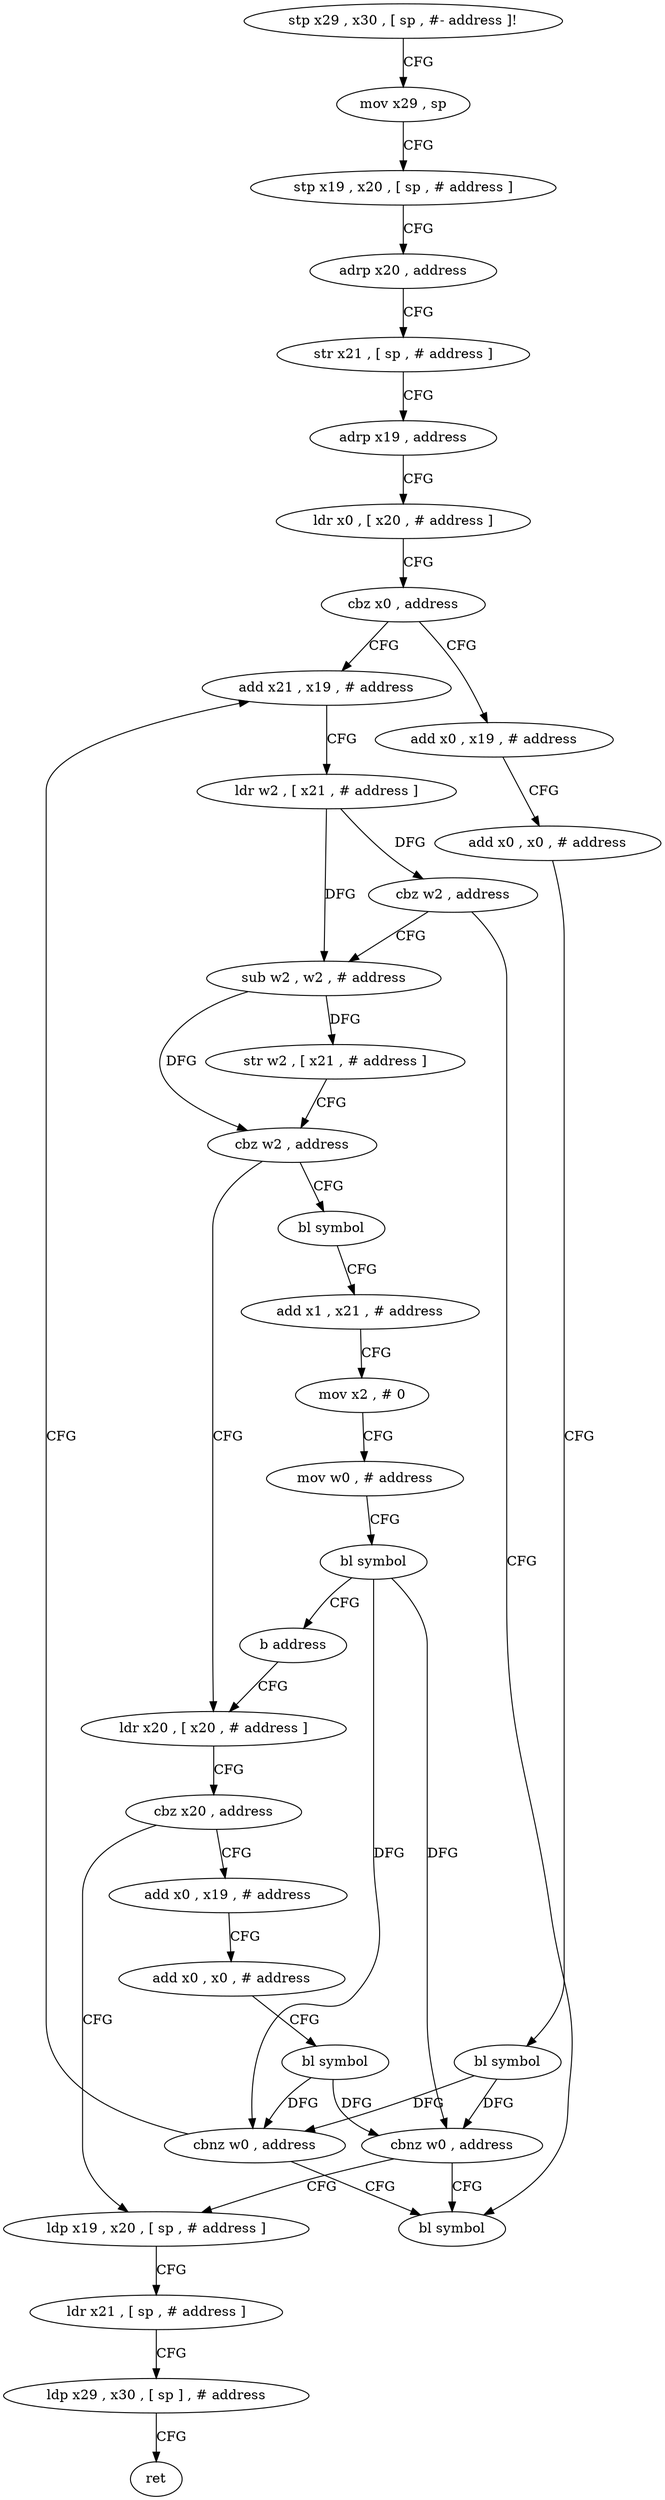 digraph "func" {
"164184" [label = "stp x29 , x30 , [ sp , #- address ]!" ]
"164188" [label = "mov x29 , sp" ]
"164192" [label = "stp x19 , x20 , [ sp , # address ]" ]
"164196" [label = "adrp x20 , address" ]
"164200" [label = "str x21 , [ sp , # address ]" ]
"164204" [label = "adrp x19 , address" ]
"164208" [label = "ldr x0 , [ x20 , # address ]" ]
"164212" [label = "cbz x0 , address" ]
"164232" [label = "add x21 , x19 , # address" ]
"164216" [label = "add x0 , x19 , # address" ]
"164236" [label = "ldr w2 , [ x21 , # address ]" ]
"164240" [label = "cbz w2 , address" ]
"164320" [label = "bl symbol" ]
"164244" [label = "sub w2 , w2 , # address" ]
"164220" [label = "add x0 , x0 , # address" ]
"164224" [label = "bl symbol" ]
"164228" [label = "cbnz w0 , address" ]
"164248" [label = "str w2 , [ x21 , # address ]" ]
"164252" [label = "cbz w2 , address" ]
"164296" [label = "bl symbol" ]
"164256" [label = "ldr x20 , [ x20 , # address ]" ]
"164300" [label = "add x1 , x21 , # address" ]
"164304" [label = "mov x2 , # 0" ]
"164308" [label = "mov w0 , # address" ]
"164312" [label = "bl symbol" ]
"164316" [label = "b address" ]
"164260" [label = "cbz x20 , address" ]
"164280" [label = "ldp x19 , x20 , [ sp , # address ]" ]
"164264" [label = "add x0 , x19 , # address" ]
"164284" [label = "ldr x21 , [ sp , # address ]" ]
"164288" [label = "ldp x29 , x30 , [ sp ] , # address" ]
"164292" [label = "ret" ]
"164268" [label = "add x0 , x0 , # address" ]
"164272" [label = "bl symbol" ]
"164276" [label = "cbnz w0 , address" ]
"164184" -> "164188" [ label = "CFG" ]
"164188" -> "164192" [ label = "CFG" ]
"164192" -> "164196" [ label = "CFG" ]
"164196" -> "164200" [ label = "CFG" ]
"164200" -> "164204" [ label = "CFG" ]
"164204" -> "164208" [ label = "CFG" ]
"164208" -> "164212" [ label = "CFG" ]
"164212" -> "164232" [ label = "CFG" ]
"164212" -> "164216" [ label = "CFG" ]
"164232" -> "164236" [ label = "CFG" ]
"164216" -> "164220" [ label = "CFG" ]
"164236" -> "164240" [ label = "DFG" ]
"164236" -> "164244" [ label = "DFG" ]
"164240" -> "164320" [ label = "CFG" ]
"164240" -> "164244" [ label = "CFG" ]
"164244" -> "164248" [ label = "DFG" ]
"164244" -> "164252" [ label = "DFG" ]
"164220" -> "164224" [ label = "CFG" ]
"164224" -> "164228" [ label = "DFG" ]
"164224" -> "164276" [ label = "DFG" ]
"164228" -> "164320" [ label = "CFG" ]
"164228" -> "164232" [ label = "CFG" ]
"164248" -> "164252" [ label = "CFG" ]
"164252" -> "164296" [ label = "CFG" ]
"164252" -> "164256" [ label = "CFG" ]
"164296" -> "164300" [ label = "CFG" ]
"164256" -> "164260" [ label = "CFG" ]
"164300" -> "164304" [ label = "CFG" ]
"164304" -> "164308" [ label = "CFG" ]
"164308" -> "164312" [ label = "CFG" ]
"164312" -> "164316" [ label = "CFG" ]
"164312" -> "164228" [ label = "DFG" ]
"164312" -> "164276" [ label = "DFG" ]
"164316" -> "164256" [ label = "CFG" ]
"164260" -> "164280" [ label = "CFG" ]
"164260" -> "164264" [ label = "CFG" ]
"164280" -> "164284" [ label = "CFG" ]
"164264" -> "164268" [ label = "CFG" ]
"164284" -> "164288" [ label = "CFG" ]
"164288" -> "164292" [ label = "CFG" ]
"164268" -> "164272" [ label = "CFG" ]
"164272" -> "164276" [ label = "DFG" ]
"164272" -> "164228" [ label = "DFG" ]
"164276" -> "164320" [ label = "CFG" ]
"164276" -> "164280" [ label = "CFG" ]
}
